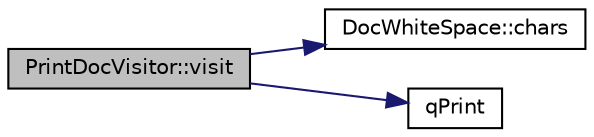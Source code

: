 digraph "PrintDocVisitor::visit"
{
 // LATEX_PDF_SIZE
  edge [fontname="Helvetica",fontsize="10",labelfontname="Helvetica",labelfontsize="10"];
  node [fontname="Helvetica",fontsize="10",shape=record];
  rankdir="LR";
  Node1 [label="PrintDocVisitor::visit",height=0.2,width=0.4,color="black", fillcolor="grey75", style="filled", fontcolor="black",tooltip=" "];
  Node1 -> Node2 [color="midnightblue",fontsize="10",style="solid"];
  Node2 [label="DocWhiteSpace::chars",height=0.2,width=0.4,color="black", fillcolor="white", style="filled",URL="$classDocWhiteSpace.html#a9e8fbf6c6ca3efa8f4e7d9fce2352023",tooltip=" "];
  Node1 -> Node3 [color="midnightblue",fontsize="10",style="solid"];
  Node3 [label="qPrint",height=0.2,width=0.4,color="black", fillcolor="white", style="filled",URL="$qcstring_8h.html#a9851ebb5ae2f65b4d2b1d08421edbfd2",tooltip=" "];
}
